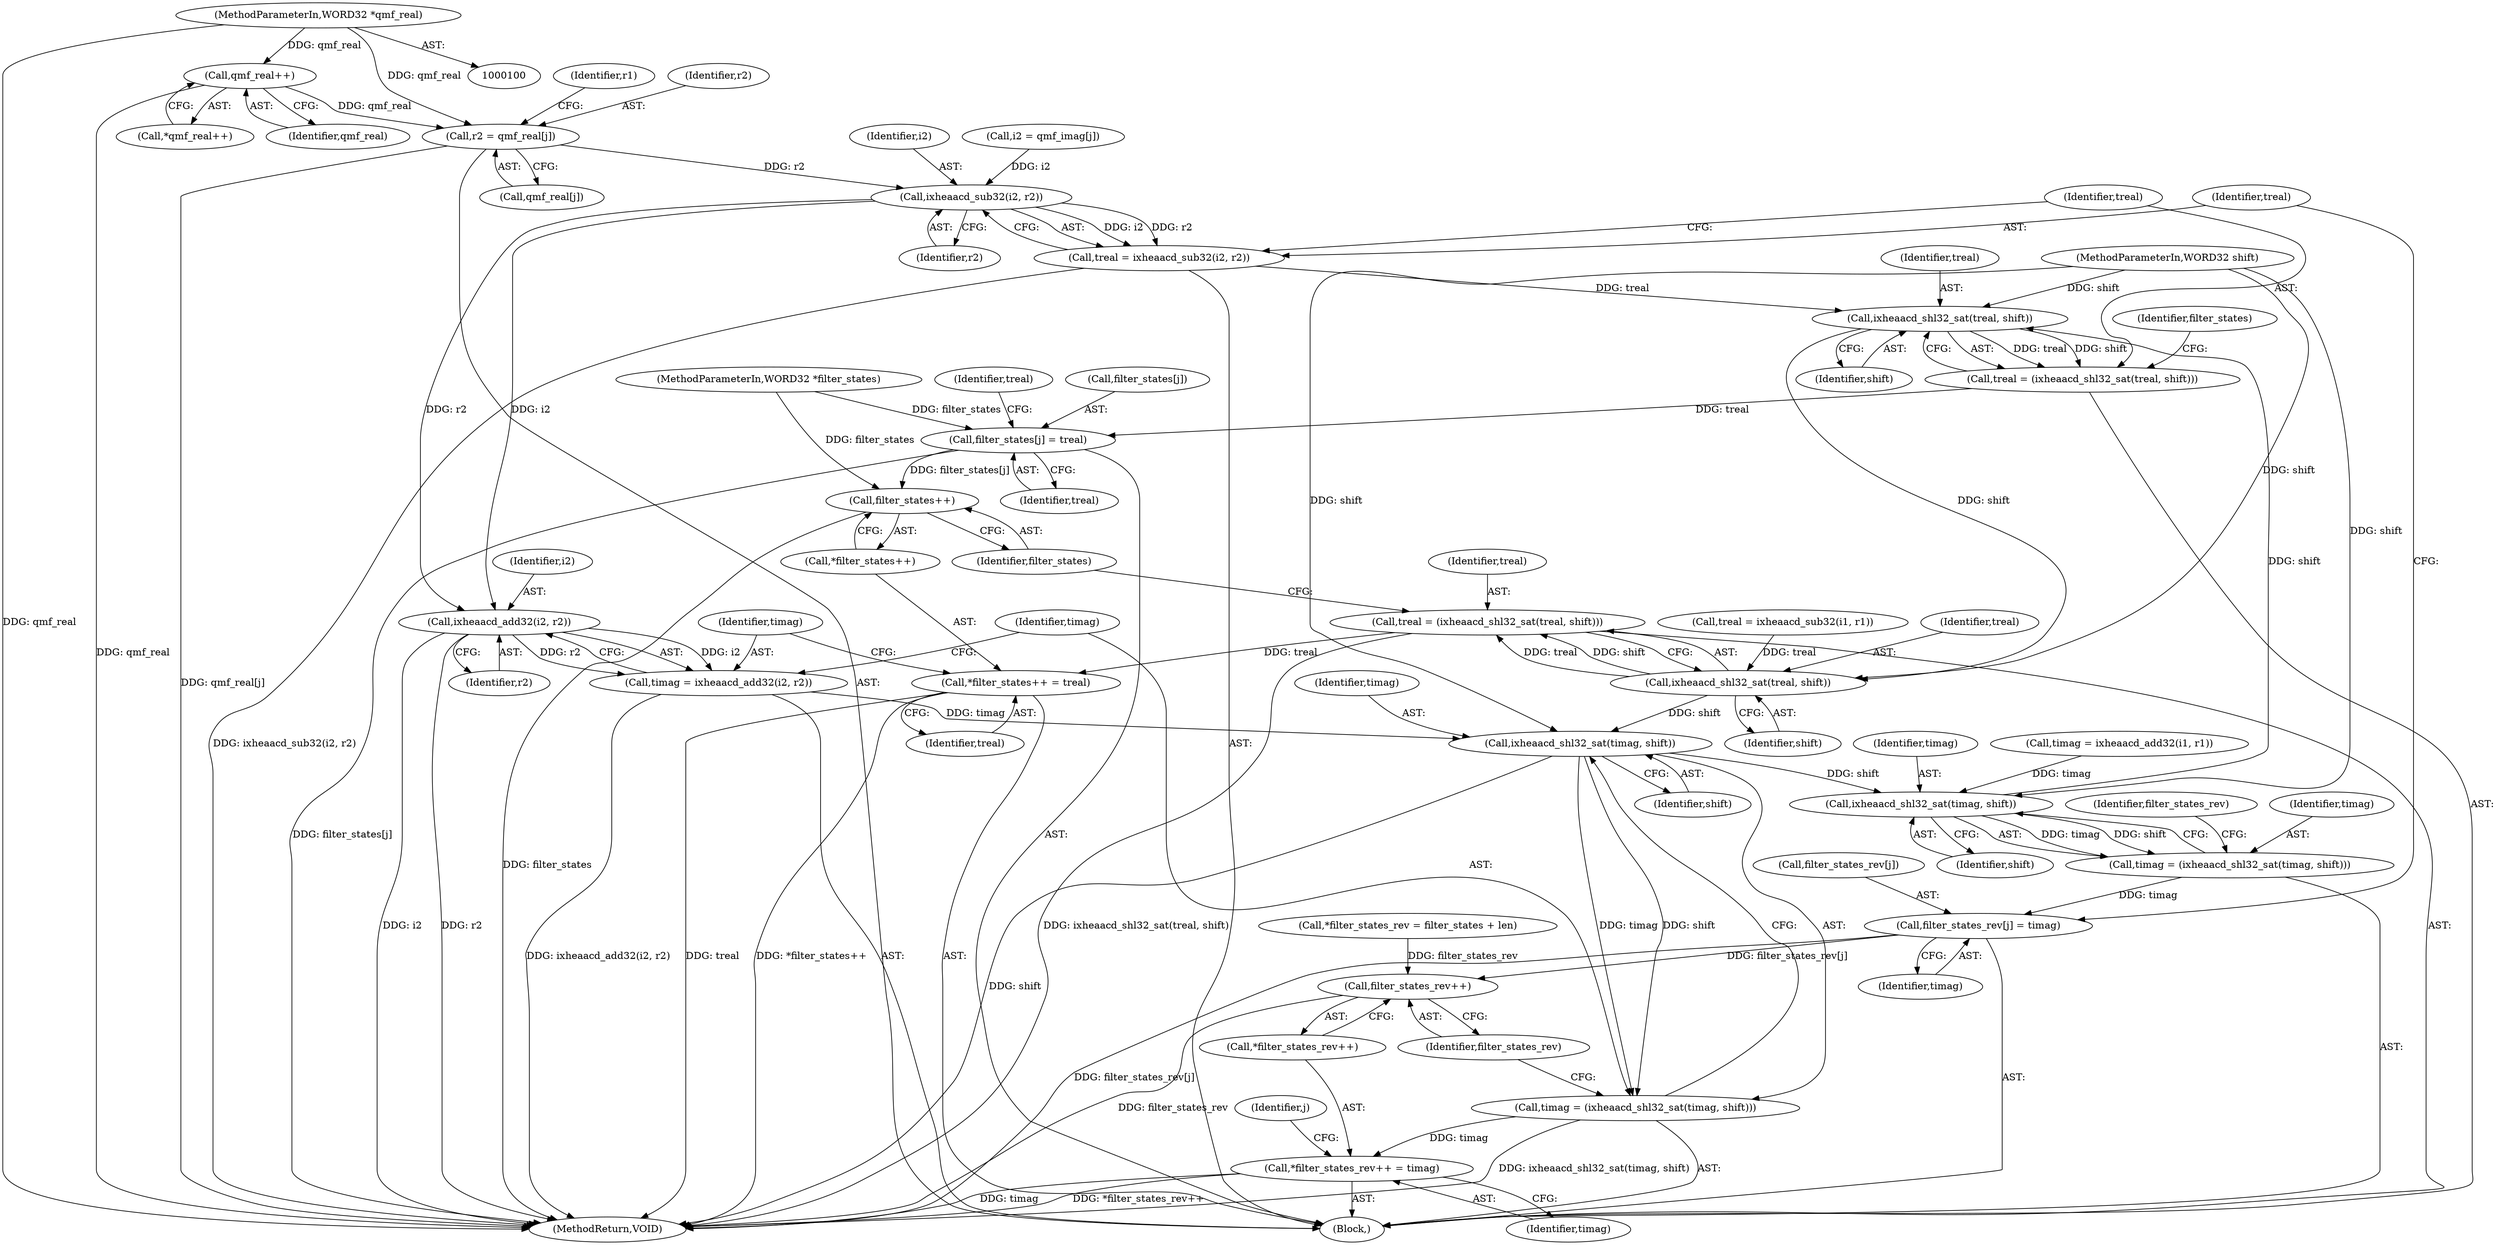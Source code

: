 digraph "0_Android_04e8cd58f075bec5892e369c8deebca9c67e855c_1@pointer" {
"1000146" [label="(Call,qmf_real++)"];
"1000101" [label="(MethodParameterIn,WORD32 *qmf_real)"];
"1000138" [label="(Call,r2 = qmf_real[j])"];
"1000170" [label="(Call,ixheaacd_sub32(i2, r2))"];
"1000168" [label="(Call,treal = ixheaacd_sub32(i2, r2))"];
"1000175" [label="(Call,ixheaacd_shl32_sat(treal, shift))"];
"1000173" [label="(Call,treal = (ixheaacd_shl32_sat(treal, shift)))"];
"1000178" [label="(Call,filter_states[j] = treal)"];
"1000195" [label="(Call,filter_states++)"];
"1000190" [label="(Call,ixheaacd_shl32_sat(treal, shift))"];
"1000188" [label="(Call,treal = (ixheaacd_shl32_sat(treal, shift)))"];
"1000193" [label="(Call,*filter_states++ = treal)"];
"1000205" [label="(Call,ixheaacd_shl32_sat(timag, shift))"];
"1000160" [label="(Call,ixheaacd_shl32_sat(timag, shift))"];
"1000158" [label="(Call,timag = (ixheaacd_shl32_sat(timag, shift)))"];
"1000163" [label="(Call,filter_states_rev[j] = timag)"];
"1000210" [label="(Call,filter_states_rev++)"];
"1000203" [label="(Call,timag = (ixheaacd_shl32_sat(timag, shift)))"];
"1000208" [label="(Call,*filter_states_rev++ = timag)"];
"1000200" [label="(Call,ixheaacd_add32(i2, r2))"];
"1000198" [label="(Call,timag = ixheaacd_add32(i2, r2))"];
"1000158" [label="(Call,timag = (ixheaacd_shl32_sat(timag, shift)))"];
"1000192" [label="(Identifier,shift)"];
"1000169" [label="(Identifier,treal)"];
"1000172" [label="(Identifier,r2)"];
"1000174" [label="(Identifier,treal)"];
"1000183" [label="(Call,treal = ixheaacd_sub32(i1, r1))"];
"1000199" [label="(Identifier,timag)"];
"1000198" [label="(Call,timag = ixheaacd_add32(i2, r2))"];
"1000163" [label="(Call,filter_states_rev[j] = timag)"];
"1000210" [label="(Call,filter_states_rev++)"];
"1000209" [label="(Call,*filter_states_rev++)"];
"1000194" [label="(Call,*filter_states++)"];
"1000175" [label="(Call,ixheaacd_shl32_sat(treal, shift))"];
"1000212" [label="(Identifier,timag)"];
"1000126" [label="(Identifier,j)"];
"1000190" [label="(Call,ixheaacd_shl32_sat(treal, shift))"];
"1000178" [label="(Call,filter_states[j] = treal)"];
"1000211" [label="(Identifier,filter_states_rev)"];
"1000200" [label="(Call,ixheaacd_add32(i2, r2))"];
"1000146" [label="(Call,qmf_real++)"];
"1000205" [label="(Call,ixheaacd_shl32_sat(timag, shift))"];
"1000193" [label="(Call,*filter_states++ = treal)"];
"1000108" [label="(Call,*filter_states_rev = filter_states + len)"];
"1000197" [label="(Identifier,treal)"];
"1000147" [label="(Identifier,qmf_real)"];
"1000177" [label="(Identifier,shift)"];
"1000182" [label="(Identifier,treal)"];
"1000144" [label="(Identifier,r1)"];
"1000179" [label="(Call,filter_states[j])"];
"1000138" [label="(Call,r2 = qmf_real[j])"];
"1000195" [label="(Call,filter_states++)"];
"1000171" [label="(Identifier,i2)"];
"1000188" [label="(Call,treal = (ixheaacd_shl32_sat(treal, shift)))"];
"1000162" [label="(Identifier,shift)"];
"1000191" [label="(Identifier,treal)"];
"1000165" [label="(Identifier,filter_states_rev)"];
"1000213" [label="(MethodReturn,VOID)"];
"1000140" [label="(Call,qmf_real[j])"];
"1000208" [label="(Call,*filter_states_rev++ = timag)"];
"1000202" [label="(Identifier,r2)"];
"1000201" [label="(Identifier,i2)"];
"1000168" [label="(Call,treal = ixheaacd_sub32(i2, r2))"];
"1000105" [label="(MethodParameterIn,WORD32 shift)"];
"1000189" [label="(Identifier,treal)"];
"1000133" [label="(Call,i2 = qmf_imag[j])"];
"1000206" [label="(Identifier,timag)"];
"1000153" [label="(Call,timag = ixheaacd_add32(i1, r1))"];
"1000159" [label="(Identifier,timag)"];
"1000173" [label="(Call,treal = (ixheaacd_shl32_sat(treal, shift)))"];
"1000103" [label="(MethodParameterIn,WORD32 *filter_states)"];
"1000170" [label="(Call,ixheaacd_sub32(i2, r2))"];
"1000161" [label="(Identifier,timag)"];
"1000164" [label="(Call,filter_states_rev[j])"];
"1000176" [label="(Identifier,treal)"];
"1000139" [label="(Identifier,r2)"];
"1000180" [label="(Identifier,filter_states)"];
"1000145" [label="(Call,*qmf_real++)"];
"1000207" [label="(Identifier,shift)"];
"1000101" [label="(MethodParameterIn,WORD32 *qmf_real)"];
"1000196" [label="(Identifier,filter_states)"];
"1000203" [label="(Call,timag = (ixheaacd_shl32_sat(timag, shift)))"];
"1000128" [label="(Block,)"];
"1000204" [label="(Identifier,timag)"];
"1000160" [label="(Call,ixheaacd_shl32_sat(timag, shift))"];
"1000167" [label="(Identifier,timag)"];
"1000184" [label="(Identifier,treal)"];
"1000146" -> "1000145"  [label="AST: "];
"1000146" -> "1000147"  [label="CFG: "];
"1000147" -> "1000146"  [label="AST: "];
"1000145" -> "1000146"  [label="CFG: "];
"1000146" -> "1000213"  [label="DDG: qmf_real"];
"1000146" -> "1000138"  [label="DDG: qmf_real"];
"1000101" -> "1000146"  [label="DDG: qmf_real"];
"1000101" -> "1000100"  [label="AST: "];
"1000101" -> "1000213"  [label="DDG: qmf_real"];
"1000101" -> "1000138"  [label="DDG: qmf_real"];
"1000138" -> "1000128"  [label="AST: "];
"1000138" -> "1000140"  [label="CFG: "];
"1000139" -> "1000138"  [label="AST: "];
"1000140" -> "1000138"  [label="AST: "];
"1000144" -> "1000138"  [label="CFG: "];
"1000138" -> "1000213"  [label="DDG: qmf_real[j]"];
"1000138" -> "1000170"  [label="DDG: r2"];
"1000170" -> "1000168"  [label="AST: "];
"1000170" -> "1000172"  [label="CFG: "];
"1000171" -> "1000170"  [label="AST: "];
"1000172" -> "1000170"  [label="AST: "];
"1000168" -> "1000170"  [label="CFG: "];
"1000170" -> "1000168"  [label="DDG: i2"];
"1000170" -> "1000168"  [label="DDG: r2"];
"1000133" -> "1000170"  [label="DDG: i2"];
"1000170" -> "1000200"  [label="DDG: i2"];
"1000170" -> "1000200"  [label="DDG: r2"];
"1000168" -> "1000128"  [label="AST: "];
"1000169" -> "1000168"  [label="AST: "];
"1000174" -> "1000168"  [label="CFG: "];
"1000168" -> "1000213"  [label="DDG: ixheaacd_sub32(i2, r2)"];
"1000168" -> "1000175"  [label="DDG: treal"];
"1000175" -> "1000173"  [label="AST: "];
"1000175" -> "1000177"  [label="CFG: "];
"1000176" -> "1000175"  [label="AST: "];
"1000177" -> "1000175"  [label="AST: "];
"1000173" -> "1000175"  [label="CFG: "];
"1000175" -> "1000173"  [label="DDG: treal"];
"1000175" -> "1000173"  [label="DDG: shift"];
"1000160" -> "1000175"  [label="DDG: shift"];
"1000105" -> "1000175"  [label="DDG: shift"];
"1000175" -> "1000190"  [label="DDG: shift"];
"1000173" -> "1000128"  [label="AST: "];
"1000174" -> "1000173"  [label="AST: "];
"1000180" -> "1000173"  [label="CFG: "];
"1000173" -> "1000178"  [label="DDG: treal"];
"1000178" -> "1000128"  [label="AST: "];
"1000178" -> "1000182"  [label="CFG: "];
"1000179" -> "1000178"  [label="AST: "];
"1000182" -> "1000178"  [label="AST: "];
"1000184" -> "1000178"  [label="CFG: "];
"1000178" -> "1000213"  [label="DDG: filter_states[j]"];
"1000103" -> "1000178"  [label="DDG: filter_states"];
"1000178" -> "1000195"  [label="DDG: filter_states[j]"];
"1000195" -> "1000194"  [label="AST: "];
"1000195" -> "1000196"  [label="CFG: "];
"1000196" -> "1000195"  [label="AST: "];
"1000194" -> "1000195"  [label="CFG: "];
"1000195" -> "1000213"  [label="DDG: filter_states"];
"1000103" -> "1000195"  [label="DDG: filter_states"];
"1000190" -> "1000188"  [label="AST: "];
"1000190" -> "1000192"  [label="CFG: "];
"1000191" -> "1000190"  [label="AST: "];
"1000192" -> "1000190"  [label="AST: "];
"1000188" -> "1000190"  [label="CFG: "];
"1000190" -> "1000188"  [label="DDG: treal"];
"1000190" -> "1000188"  [label="DDG: shift"];
"1000183" -> "1000190"  [label="DDG: treal"];
"1000105" -> "1000190"  [label="DDG: shift"];
"1000190" -> "1000205"  [label="DDG: shift"];
"1000188" -> "1000128"  [label="AST: "];
"1000189" -> "1000188"  [label="AST: "];
"1000196" -> "1000188"  [label="CFG: "];
"1000188" -> "1000213"  [label="DDG: ixheaacd_shl32_sat(treal, shift)"];
"1000188" -> "1000193"  [label="DDG: treal"];
"1000193" -> "1000128"  [label="AST: "];
"1000193" -> "1000197"  [label="CFG: "];
"1000194" -> "1000193"  [label="AST: "];
"1000197" -> "1000193"  [label="AST: "];
"1000199" -> "1000193"  [label="CFG: "];
"1000193" -> "1000213"  [label="DDG: treal"];
"1000193" -> "1000213"  [label="DDG: *filter_states++"];
"1000205" -> "1000203"  [label="AST: "];
"1000205" -> "1000207"  [label="CFG: "];
"1000206" -> "1000205"  [label="AST: "];
"1000207" -> "1000205"  [label="AST: "];
"1000203" -> "1000205"  [label="CFG: "];
"1000205" -> "1000213"  [label="DDG: shift"];
"1000205" -> "1000160"  [label="DDG: shift"];
"1000205" -> "1000203"  [label="DDG: timag"];
"1000205" -> "1000203"  [label="DDG: shift"];
"1000198" -> "1000205"  [label="DDG: timag"];
"1000105" -> "1000205"  [label="DDG: shift"];
"1000160" -> "1000158"  [label="AST: "];
"1000160" -> "1000162"  [label="CFG: "];
"1000161" -> "1000160"  [label="AST: "];
"1000162" -> "1000160"  [label="AST: "];
"1000158" -> "1000160"  [label="CFG: "];
"1000160" -> "1000158"  [label="DDG: timag"];
"1000160" -> "1000158"  [label="DDG: shift"];
"1000153" -> "1000160"  [label="DDG: timag"];
"1000105" -> "1000160"  [label="DDG: shift"];
"1000158" -> "1000128"  [label="AST: "];
"1000159" -> "1000158"  [label="AST: "];
"1000165" -> "1000158"  [label="CFG: "];
"1000158" -> "1000163"  [label="DDG: timag"];
"1000163" -> "1000128"  [label="AST: "];
"1000163" -> "1000167"  [label="CFG: "];
"1000164" -> "1000163"  [label="AST: "];
"1000167" -> "1000163"  [label="AST: "];
"1000169" -> "1000163"  [label="CFG: "];
"1000163" -> "1000213"  [label="DDG: filter_states_rev[j]"];
"1000163" -> "1000210"  [label="DDG: filter_states_rev[j]"];
"1000210" -> "1000209"  [label="AST: "];
"1000210" -> "1000211"  [label="CFG: "];
"1000211" -> "1000210"  [label="AST: "];
"1000209" -> "1000210"  [label="CFG: "];
"1000210" -> "1000213"  [label="DDG: filter_states_rev"];
"1000108" -> "1000210"  [label="DDG: filter_states_rev"];
"1000203" -> "1000128"  [label="AST: "];
"1000204" -> "1000203"  [label="AST: "];
"1000211" -> "1000203"  [label="CFG: "];
"1000203" -> "1000213"  [label="DDG: ixheaacd_shl32_sat(timag, shift)"];
"1000203" -> "1000208"  [label="DDG: timag"];
"1000208" -> "1000128"  [label="AST: "];
"1000208" -> "1000212"  [label="CFG: "];
"1000209" -> "1000208"  [label="AST: "];
"1000212" -> "1000208"  [label="AST: "];
"1000126" -> "1000208"  [label="CFG: "];
"1000208" -> "1000213"  [label="DDG: timag"];
"1000208" -> "1000213"  [label="DDG: *filter_states_rev++"];
"1000200" -> "1000198"  [label="AST: "];
"1000200" -> "1000202"  [label="CFG: "];
"1000201" -> "1000200"  [label="AST: "];
"1000202" -> "1000200"  [label="AST: "];
"1000198" -> "1000200"  [label="CFG: "];
"1000200" -> "1000213"  [label="DDG: i2"];
"1000200" -> "1000213"  [label="DDG: r2"];
"1000200" -> "1000198"  [label="DDG: i2"];
"1000200" -> "1000198"  [label="DDG: r2"];
"1000198" -> "1000128"  [label="AST: "];
"1000199" -> "1000198"  [label="AST: "];
"1000204" -> "1000198"  [label="CFG: "];
"1000198" -> "1000213"  [label="DDG: ixheaacd_add32(i2, r2)"];
}
